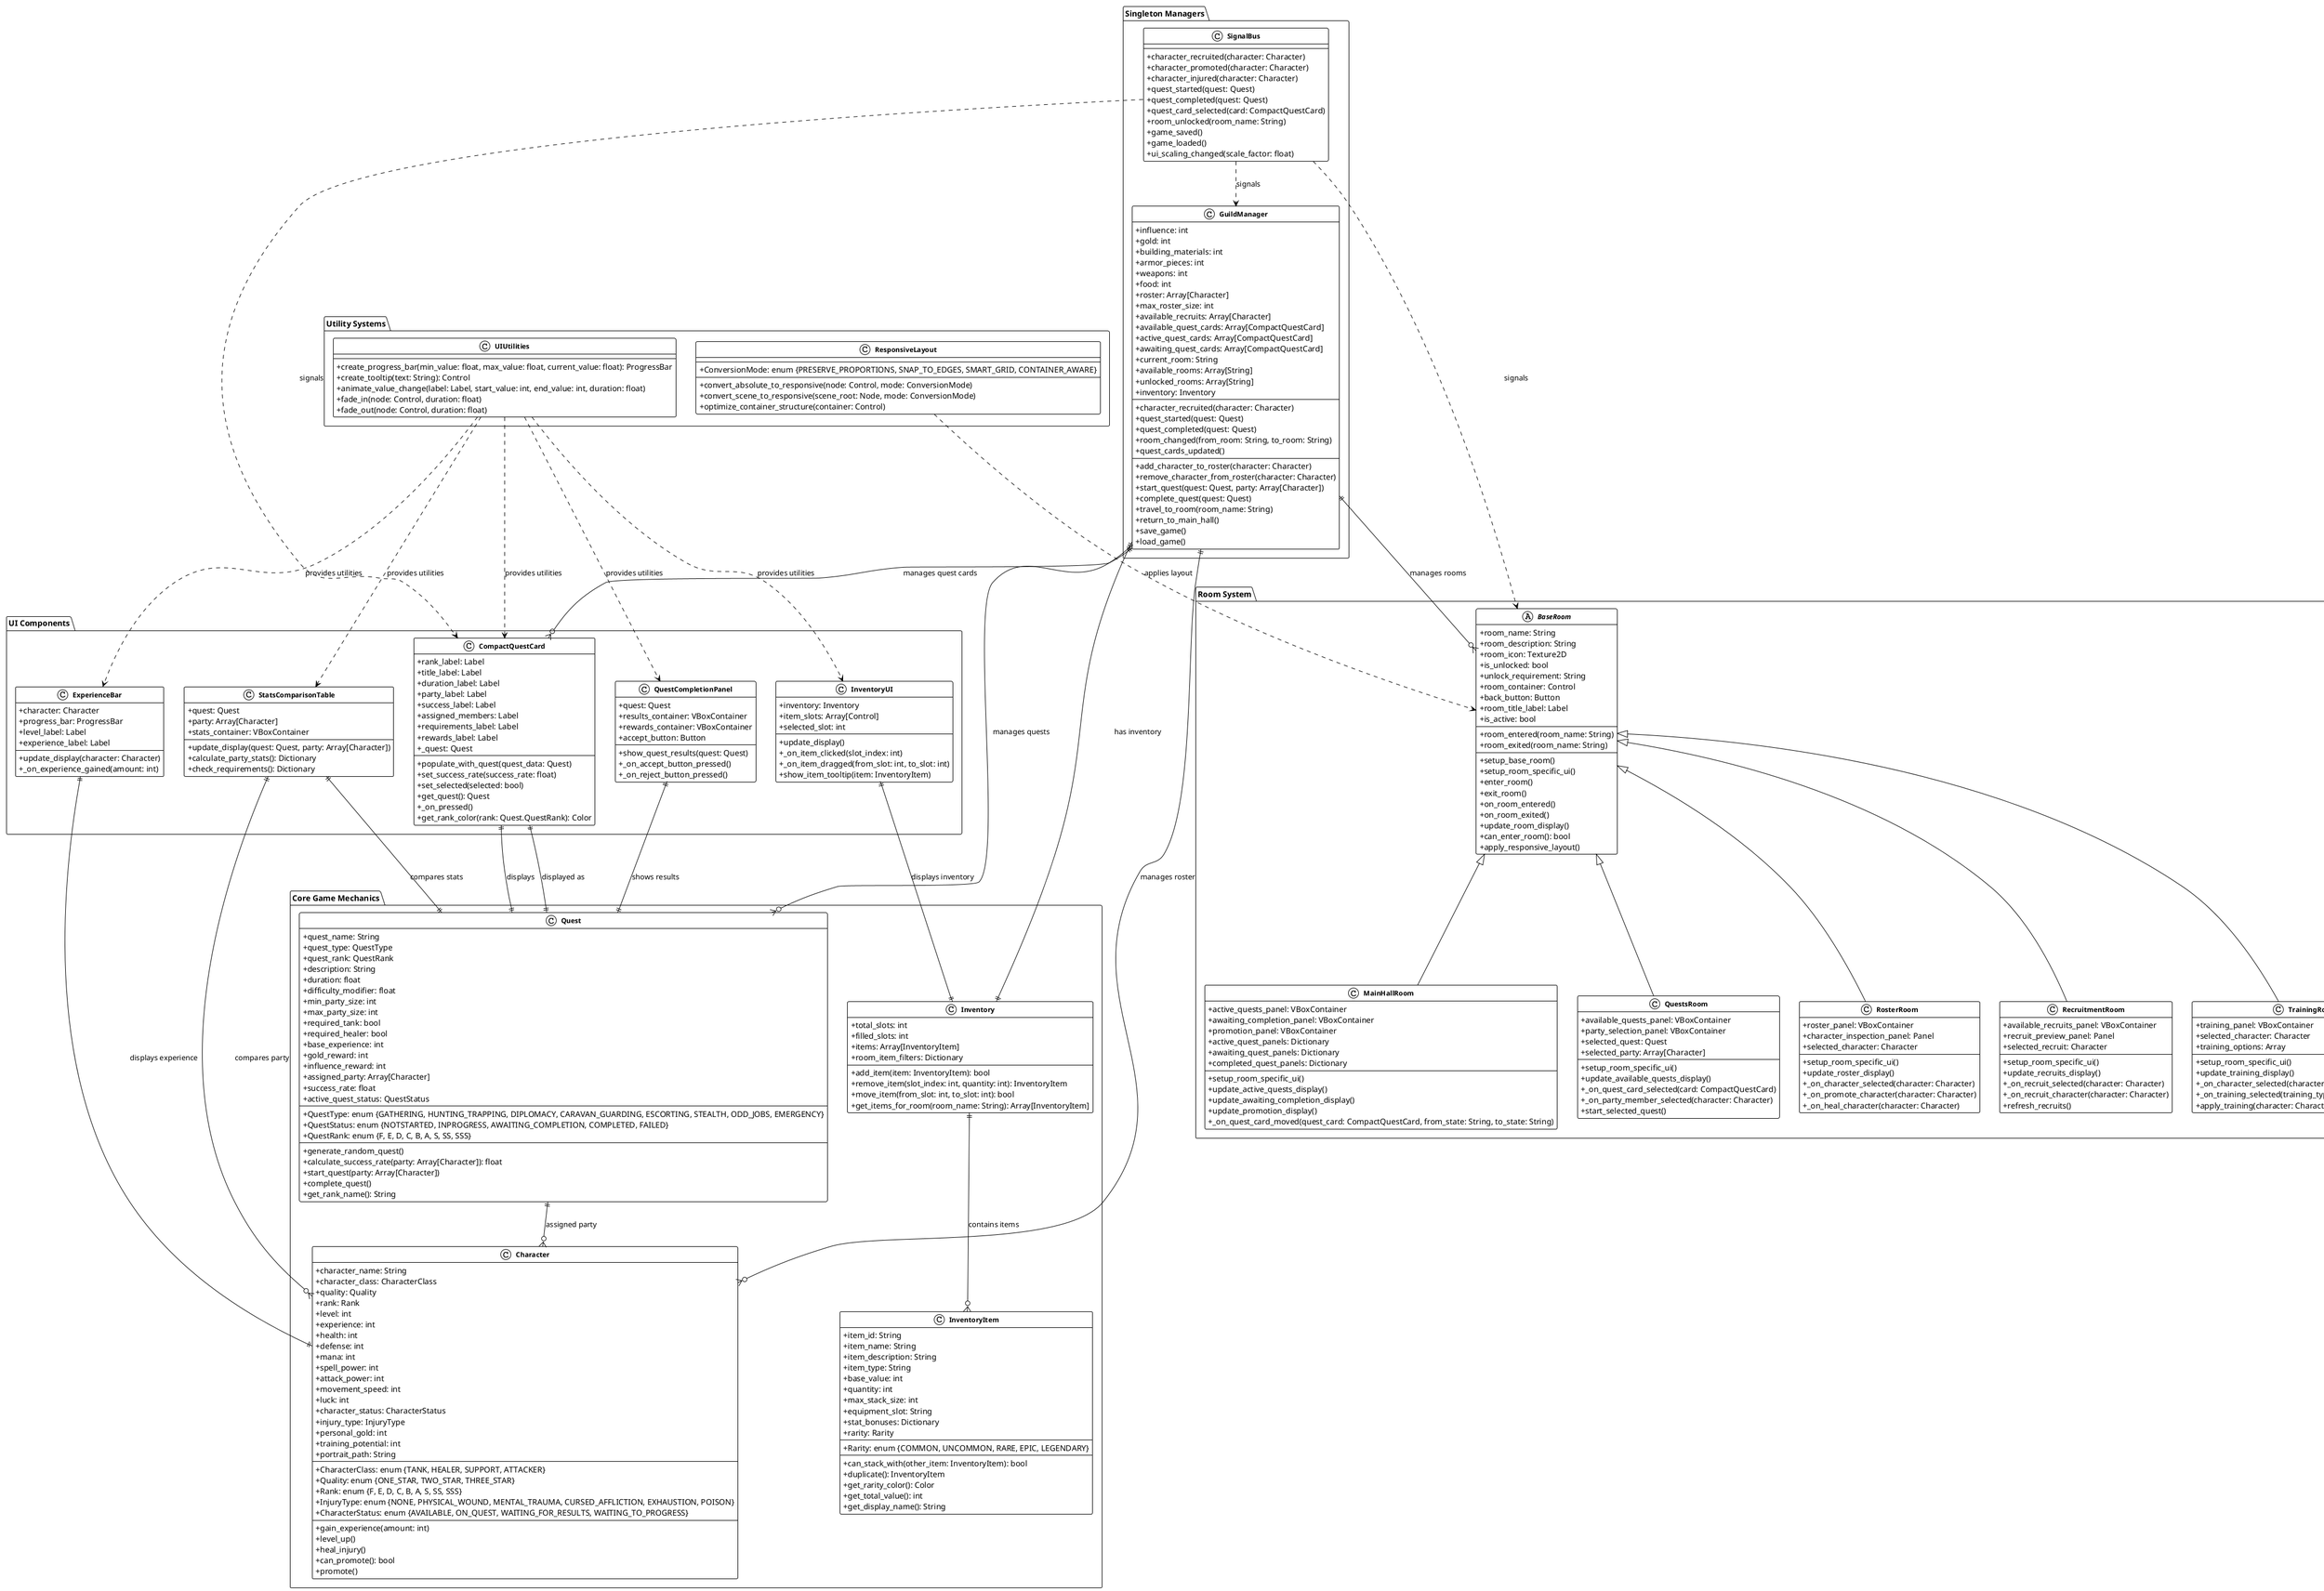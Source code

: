 @startuml Claude Guild Idle Prototype - Class Diagram

!theme plain
skinparam classAttributeIconSize 0
skinparam classFontSize 12
skinparam classFontStyle bold
skinparam packageFontSize 14
skinparam packageFontStyle bold

package "Core Game Mechanics" {
    class Character {
        +character_name: String
        +character_class: CharacterClass
        +quality: Quality
        +rank: Rank
        +level: int
        +experience: int
        +health: int
        +defense: int
        +mana: int
        +spell_power: int
        +attack_power: int
        +movement_speed: int
        +luck: int
        +character_status: CharacterStatus
        +injury_type: InjuryType
        +personal_gold: int
        +training_potential: int
        +portrait_path: String
        --
        +CharacterClass: enum {TANK, HEALER, SUPPORT, ATTACKER}
        +Quality: enum {ONE_STAR, TWO_STAR, THREE_STAR}
        +Rank: enum {F, E, D, C, B, A, S, SS, SSS}
        +InjuryType: enum {NONE, PHYSICAL_WOUND, MENTAL_TRAUMA, CURSED_AFFLICTION, EXHAUSTION, POISON}
        +CharacterStatus: enum {AVAILABLE, ON_QUEST, WAITING_FOR_RESULTS, WAITING_TO_PROGRESS}
        --
        +gain_experience(amount: int)
        +level_up()
        +heal_injury()
        +can_promote(): bool
        +promote()
    }

    class Quest {
        +quest_name: String
        +quest_type: QuestType
        +quest_rank: QuestRank
        +description: String
        +duration: float
        +difficulty_modifier: float
        +min_party_size: int
        +max_party_size: int
        +required_tank: bool
        +required_healer: bool
        +base_experience: int
        +gold_reward: int
        +influence_reward: int
        +assigned_party: Array[Character]
        +success_rate: float
        +active_quest_status: QuestStatus
        --
        +QuestType: enum {GATHERING, HUNTING_TRAPPING, DIPLOMACY, CARAVAN_GUARDING, ESCORTING, STEALTH, ODD_JOBS, EMERGENCY}
        +QuestStatus: enum {NOTSTARTED, INPROGRESS, AWAITING_COMPLETION, COMPLETED, FAILED}
        +QuestRank: enum {F, E, D, C, B, A, S, SS, SSS}
        --
        +generate_random_quest()
        +calculate_success_rate(party: Array[Character]): float
        +start_quest(party: Array[Character])
        +complete_quest()
        +get_rank_name(): String
    }

    class InventoryItem {
        +item_id: String
        +item_name: String
        +item_description: String
        +item_type: String
        +base_value: int
        +quantity: int
        +max_stack_size: int
        +equipment_slot: String
        +stat_bonuses: Dictionary
        +rarity: Rarity
        --
        +Rarity: enum {COMMON, UNCOMMON, RARE, EPIC, LEGENDARY}
        --
        +can_stack_with(other_item: InventoryItem): bool
        +duplicate(): InventoryItem
        +get_rarity_color(): Color
        +get_total_value(): int
        +get_display_name(): String
    }

    class Inventory {
        +total_slots: int
        +filled_slots: int
        +items: Array[InventoryItem]
        +room_item_filters: Dictionary
        --
        +add_item(item: InventoryItem): bool
        +remove_item(slot_index: int, quantity: int): InventoryItem
        +move_item(from_slot: int, to_slot: int): bool
        +get_items_for_room(room_name: String): Array[InventoryItem]
    }
}

package "Singleton Managers" {
    class GuildManager {
        +influence: int
        +gold: int
        +building_materials: int
        +armor_pieces: int
        +weapons: int
        +food: int
        +roster: Array[Character]
        +max_roster_size: int
        +available_recruits: Array[Character]
        +available_quest_cards: Array[CompactQuestCard]
        +active_quest_cards: Array[CompactQuestCard]
        +awaiting_quest_cards: Array[CompactQuestCard]
        +current_room: String
        +available_rooms: Array[String]
        +unlocked_rooms: Array[String]
        +inventory: Inventory
        --
        +character_recruited(character: Character)
        +quest_started(quest: Quest)
        +quest_completed(quest: Quest)
        +room_changed(from_room: String, to_room: String)
        +quest_cards_updated()
        --
        +add_character_to_roster(character: Character)
        +remove_character_from_roster(character: Character)
        +start_quest(quest: Quest, party: Array[Character])
        +complete_quest(quest: Quest)
        +travel_to_room(room_name: String)
        +return_to_main_hall()
        +save_game()
        +load_game()
    }

    class SignalBus {
        --
        +character_recruited(character: Character)
        +character_promoted(character: Character)
        +character_injured(character: Character)
        +quest_started(quest: Quest)
        +quest_completed(quest: Quest)
        +quest_card_selected(card: CompactQuestCard)
        +room_unlocked(room_name: String)
        +game_saved()
        +game_loaded()
        +ui_scaling_changed(scale_factor: float)
    }
}

package "Room System" {
    abstract class BaseRoom {
        +room_name: String
        +room_description: String
        +room_icon: Texture2D
        +is_unlocked: bool
        +unlock_requirement: String
        +room_container: Control
        +back_button: Button
        +room_title_label: Label
        +is_active: bool
        --
        +room_entered(room_name: String)
        +room_exited(room_name: String)
        --
        +setup_base_room()
        +setup_room_specific_ui()
        +enter_room()
        +exit_room()
        +on_room_entered()
        +on_room_exited()
        +update_room_display()
        +can_enter_room(): bool
        +apply_responsive_layout()
    }

    class MainHallRoom {
        +active_quests_panel: VBoxContainer
        +awaiting_completion_panel: VBoxContainer
        +promotion_panel: VBoxContainer
        +active_quest_panels: Dictionary
        +awaiting_quest_panels: Dictionary
        +completed_quest_panels: Dictionary
        --
        +setup_room_specific_ui()
        +update_active_quests_display()
        +update_awaiting_completion_display()
        +update_promotion_display()
        +_on_quest_card_moved(quest_card: CompactQuestCard, from_state: String, to_state: String)
    }

    class QuestsRoom {
        +available_quests_panel: VBoxContainer
        +party_selection_panel: VBoxContainer
        +selected_quest: Quest
        +selected_party: Array[Character]
        --
        +setup_room_specific_ui()
        +update_available_quests_display()
        +_on_quest_card_selected(card: CompactQuestCard)
        +_on_party_member_selected(character: Character)
        +start_selected_quest()
    }

    class RosterRoom {
        +roster_panel: VBoxContainer
        +character_inspection_panel: Panel
        +selected_character: Character
        --
        +setup_room_specific_ui()
        +update_roster_display()
        +_on_character_selected(character: Character)
        +_on_promote_character(character: Character)
        +_on_heal_character(character: Character)
    }

    class RecruitmentRoom {
        +available_recruits_panel: VBoxContainer
        +recruit_preview_panel: Panel
        +selected_recruit: Character
        --
        +setup_room_specific_ui()
        +update_recruits_display()
        +_on_recruit_selected(character: Character)
        +_on_recruit_character(character: Character)
        +refresh_recruits()
    }

    class TrainingRoom {
        +training_panel: VBoxContainer
        +selected_character: Character
        +training_options: Array
        --
        +setup_room_specific_ui()
        +update_training_display()
        +_on_character_selected(character: Character)
        +_on_training_selected(training_type: String)
        +apply_training(character: Character, training_type: String)
    }
}

package "UI Components" {
    class CompactQuestCard {
        +rank_label: Label
        +title_label: Label
        +duration_label: Label
        +party_label: Label
        +success_label: Label
        +assigned_members: Label
        +requirements_label: Label
        +rewards_label: Label
        +_quest: Quest
        --
        +populate_with_quest(quest_data: Quest)
        +set_success_rate(success_rate: float)
        +set_selected(selected: bool)
        +get_quest(): Quest
        +_on_pressed()
        +get_rank_color(rank: Quest.QuestRank): Color
    }

    class QuestCompletionPanel {
        +quest: Quest
        +results_container: VBoxContainer
        +rewards_container: VBoxContainer
        +accept_button: Button
        --
        +show_quest_results(quest: Quest)
        +_on_accept_button_pressed()
        +_on_reject_button_pressed()
    }

    class StatsComparisonTable {
        +quest: Quest
        +party: Array[Character]
        +stats_container: VBoxContainer
        --
        +update_display(quest: Quest, party: Array[Character])
        +calculate_party_stats(): Dictionary
        +check_requirements(): Dictionary
    }

    class InventoryUI {
        +inventory: Inventory
        +item_slots: Array[Control]
        +selected_slot: int
        --
        +update_display()
        +_on_item_clicked(slot_index: int)
        +_on_item_dragged(from_slot: int, to_slot: int)
        +show_item_tooltip(item: InventoryItem)
    }

    class ExperienceBar {
        +character: Character
        +progress_bar: ProgressBar
        +level_label: Label
        +experience_label: Label
        --
        +update_display(character: Character)
        +_on_experience_gained(amount: int)
    }
}

package "Utility Systems" {
    class ResponsiveLayout {
        --
        +ConversionMode: enum {PRESERVE_PROPORTIONS, SNAP_TO_EDGES, SMART_GRID, CONTAINER_AWARE}
        --
        +convert_absolute_to_responsive(node: Control, mode: ConversionMode)
        +convert_scene_to_responsive(scene_root: Node, mode: ConversionMode)
        +optimize_container_structure(container: Control)
    }

    class UIUtilities {
        --
        +create_progress_bar(min_value: float, max_value: float, current_value: float): ProgressBar
        +create_tooltip(text: String): Control
        +animate_value_change(label: Label, start_value: int, end_value: int, duration: float)
        +fade_in(node: Control, duration: float)
        +fade_out(node: Control, duration: float)
    }
}

' Relationships
GuildManager ||--o{ Character : "manages roster"
GuildManager ||--o{ Quest : "manages quests"
GuildManager ||--o{ CompactQuestCard : "manages quest cards"
GuildManager ||--|| Inventory : "has inventory"
GuildManager ||--o{ BaseRoom : "manages rooms"

BaseRoom <|-- MainHallRoom
BaseRoom <|-- QuestsRoom
BaseRoom <|-- RosterRoom
BaseRoom <|-- RecruitmentRoom
BaseRoom <|-- TrainingRoom

Quest ||--o{ Character : "assigned party"
Quest ||--|| CompactQuestCard : "displayed as"

Inventory ||--o{ InventoryItem : "contains items"

CompactQuestCard ||--|| Quest : "displays"
QuestCompletionPanel ||--|| Quest : "shows results"
StatsComparisonTable ||--|| Quest : "compares stats"
StatsComparisonTable ||--o{ Character : "compares party"

ExperienceBar ||--|| Character : "displays experience"
InventoryUI ||--|| Inventory : "displays inventory"

SignalBus ..> GuildManager : "signals"
SignalBus ..> BaseRoom : "signals"
SignalBus ..> CompactQuestCard : "signals"

ResponsiveLayout ..> BaseRoom : "applies layout"
UIUtilities ..> CompactQuestCard : "provides utilities"
UIUtilities ..> QuestCompletionPanel : "provides utilities"
UIUtilities ..> StatsComparisonTable : "provides utilities"
UIUtilities ..> InventoryUI : "provides utilities"
UIUtilities ..> ExperienceBar : "provides utilities"

@enduml
